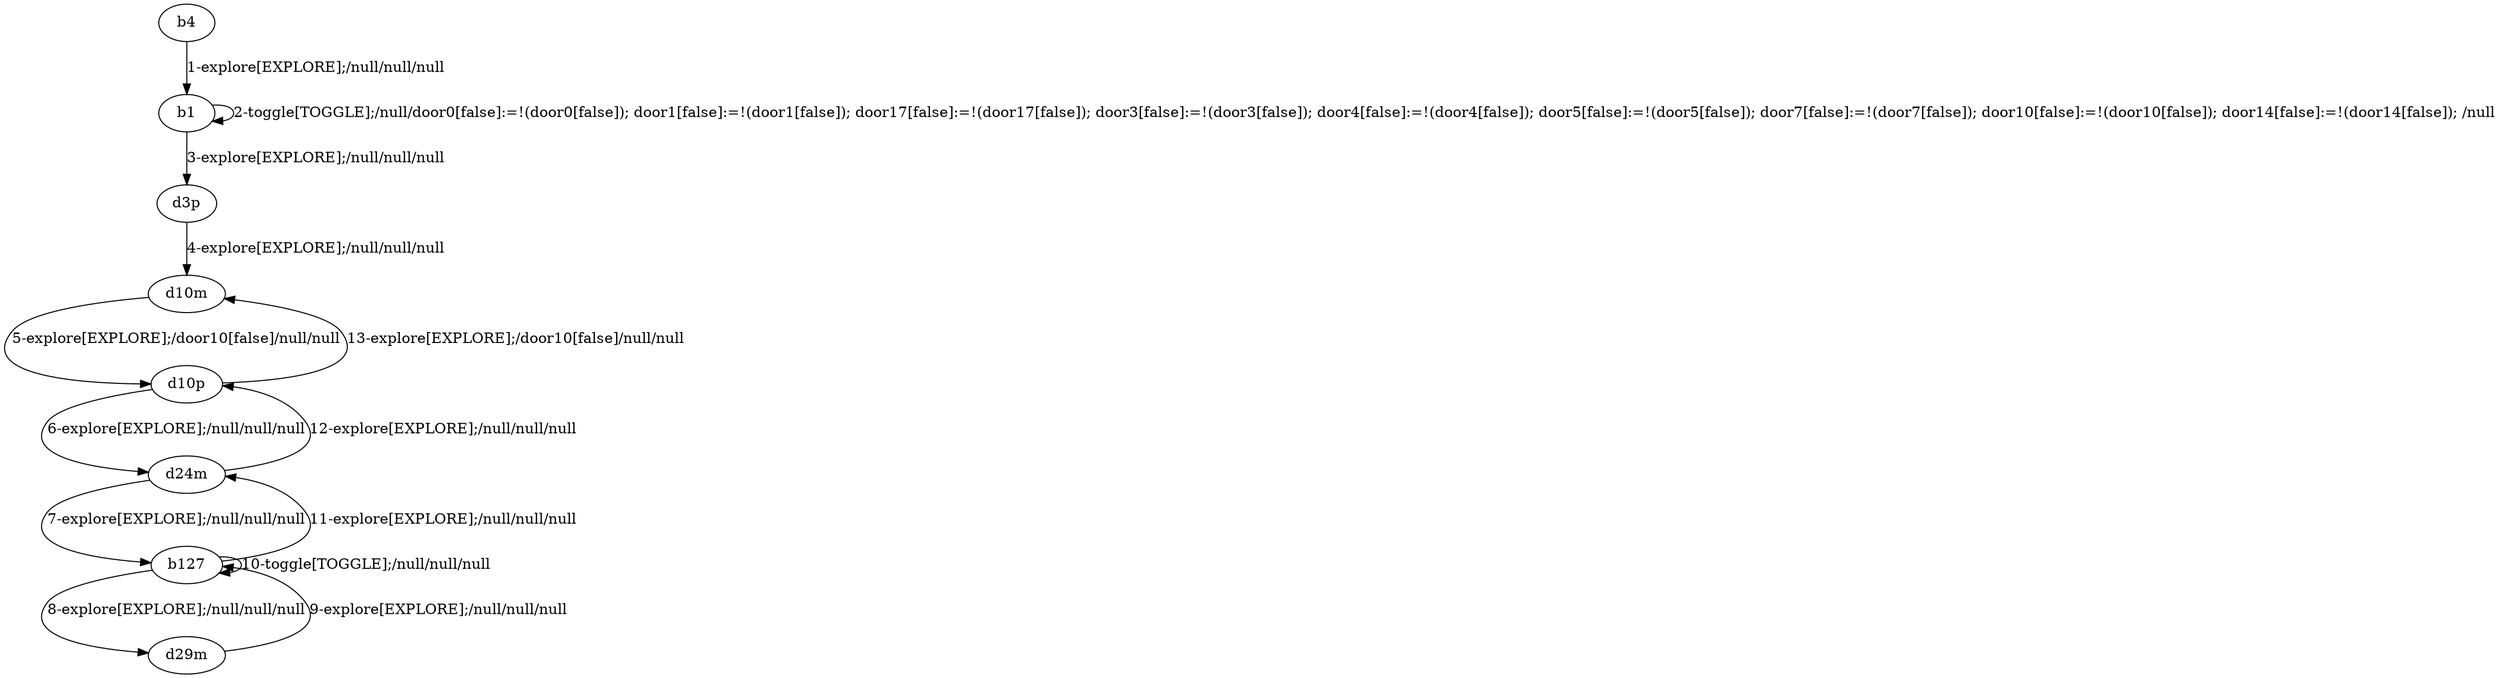 # Total number of goals covered by this test: 2
# d24m --> d10p
# d10p --> d10m

digraph g {
"b4" -> "b1" [label = "1-explore[EXPLORE];/null/null/null"];
"b1" -> "b1" [label = "2-toggle[TOGGLE];/null/door0[false]:=!(door0[false]); door1[false]:=!(door1[false]); door17[false]:=!(door17[false]); door3[false]:=!(door3[false]); door4[false]:=!(door4[false]); door5[false]:=!(door5[false]); door7[false]:=!(door7[false]); door10[false]:=!(door10[false]); door14[false]:=!(door14[false]); /null"];
"b1" -> "d3p" [label = "3-explore[EXPLORE];/null/null/null"];
"d3p" -> "d10m" [label = "4-explore[EXPLORE];/null/null/null"];
"d10m" -> "d10p" [label = "5-explore[EXPLORE];/door10[false]/null/null"];
"d10p" -> "d24m" [label = "6-explore[EXPLORE];/null/null/null"];
"d24m" -> "b127" [label = "7-explore[EXPLORE];/null/null/null"];
"b127" -> "d29m" [label = "8-explore[EXPLORE];/null/null/null"];
"d29m" -> "b127" [label = "9-explore[EXPLORE];/null/null/null"];
"b127" -> "b127" [label = "10-toggle[TOGGLE];/null/null/null"];
"b127" -> "d24m" [label = "11-explore[EXPLORE];/null/null/null"];
"d24m" -> "d10p" [label = "12-explore[EXPLORE];/null/null/null"];
"d10p" -> "d10m" [label = "13-explore[EXPLORE];/door10[false]/null/null"];
}